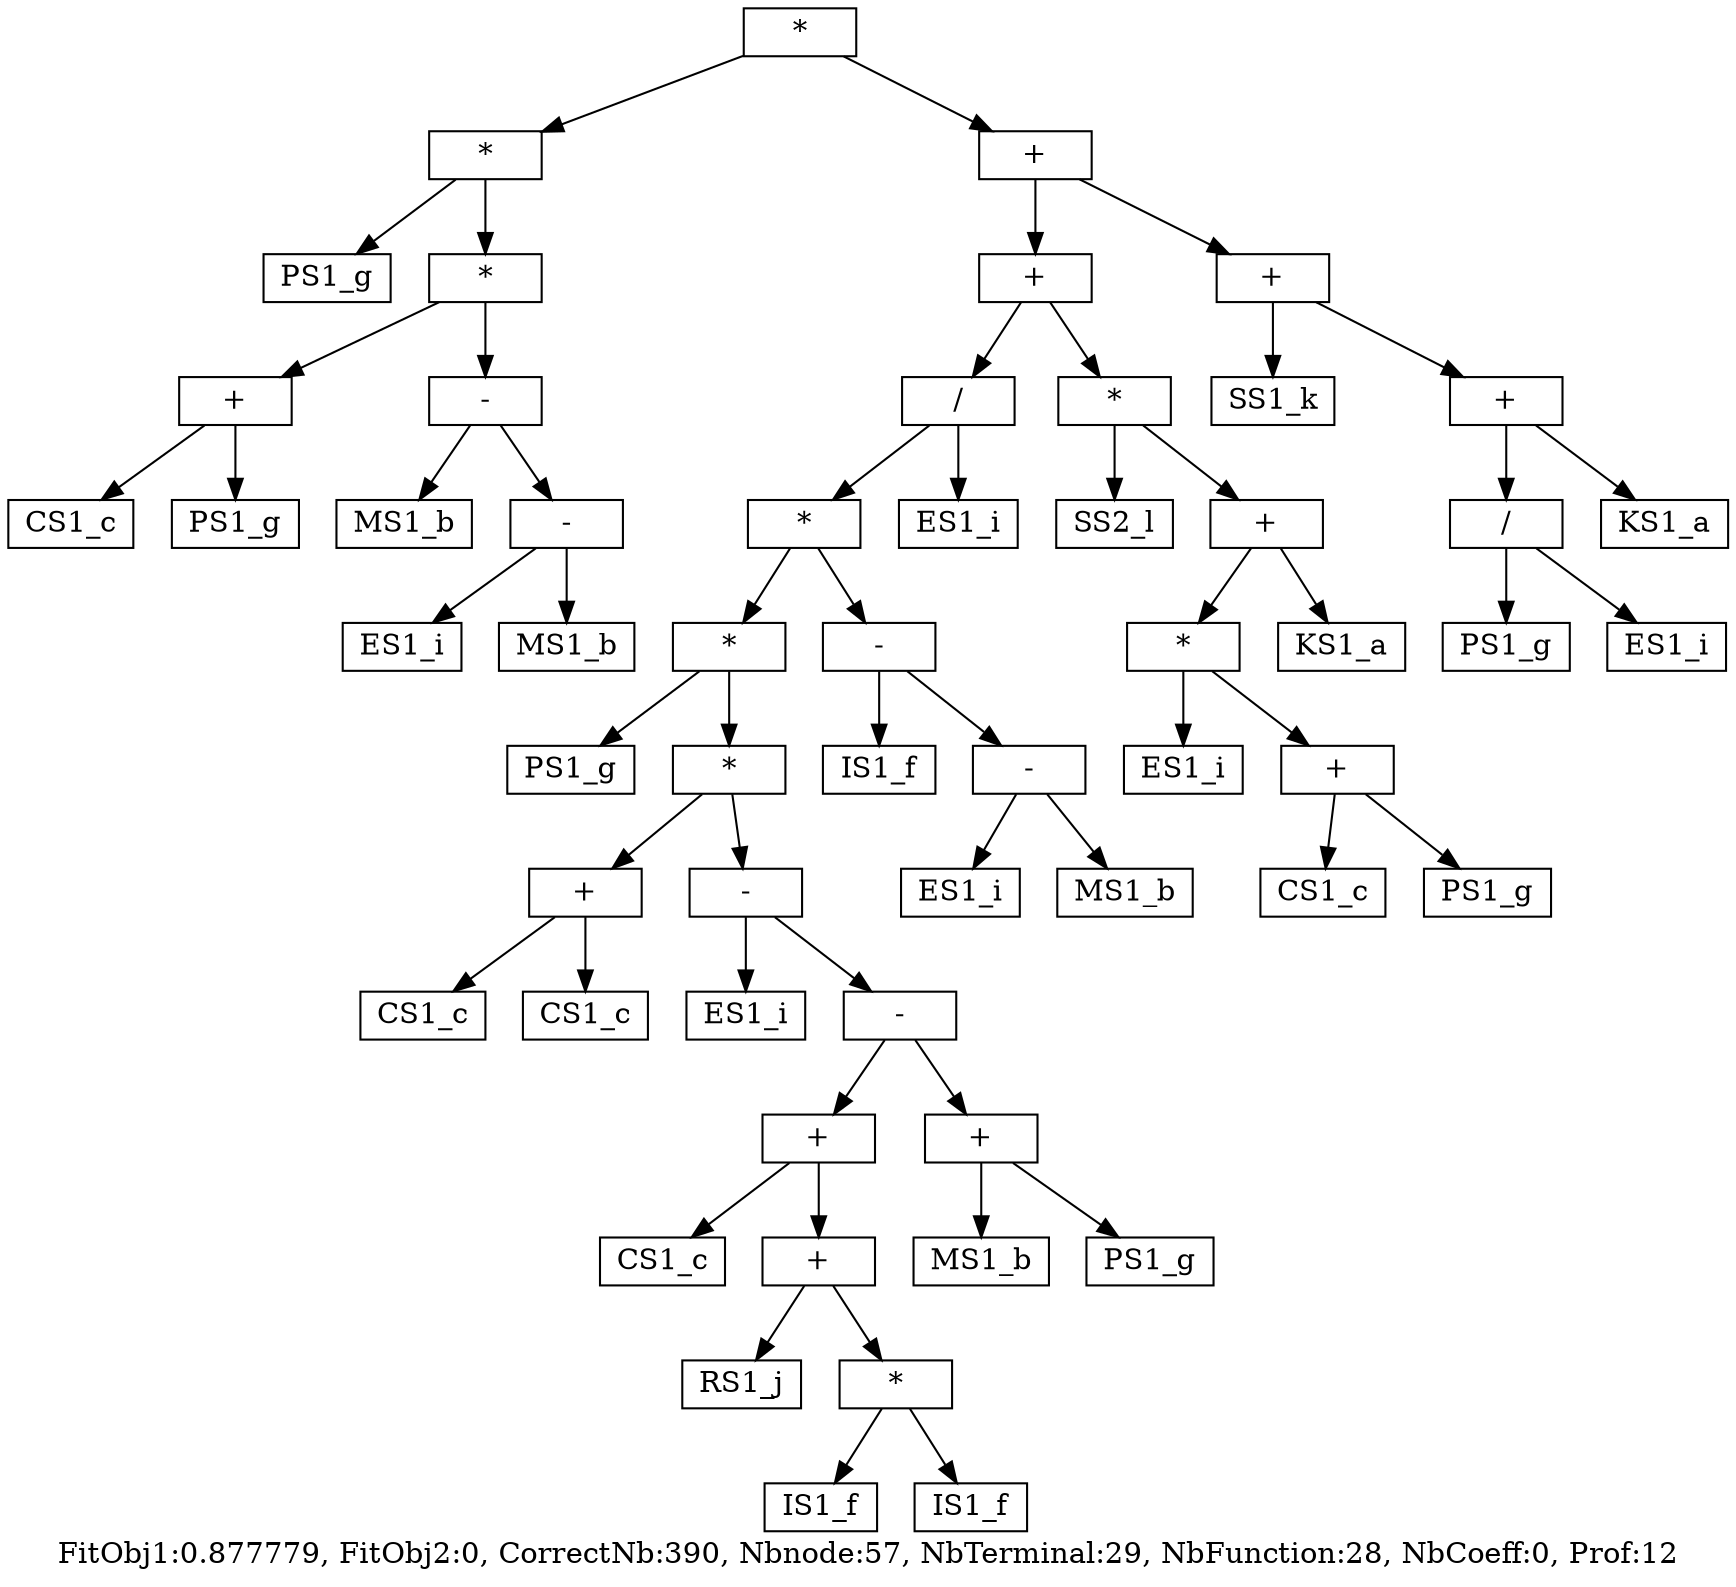 #generation 50
digraph g {
node [shape = box, height=.1]
label = "FitObj1:0.877779, FitObj2:0, CorrectNb:390, Nbnode:57, NbTerminal:29, NbFunction:28, NbCoeff:0, Prof:12";
node0[label = "*"];
"node0"->"node1";
node1[label = "*"];
"node1"->"node2";
node2[label = "PS1_g"];
"node1"->"node3";
node3[label = "*"];
"node3"->"node4";
node4[label = "+"];
"node4"->"node5";
node5[label = "CS1_c"];
"node4"->"node6";
node6[label = "PS1_g"];
"node3"->"node7";
node7[label = "-"];
"node7"->"node8";
node8[label = "MS1_b"];
"node7"->"node9";
node9[label = "-"];
"node9"->"node10";
node10[label = "ES1_i"];
"node9"->"node11";
node11[label = "MS1_b"];
"node0"->"node12";
node12[label = "+"];
"node12"->"node13";
node13[label = "+"];
"node13"->"node14";
node14[label = "/"];
"node14"->"node15";
node15[label = "*"];
"node15"->"node16";
node16[label = "*"];
"node16"->"node17";
node17[label = "PS1_g"];
"node16"->"node18";
node18[label = "*"];
"node18"->"node19";
node19[label = "+"];
"node19"->"node20";
node20[label = "CS1_c"];
"node19"->"node21";
node21[label = "CS1_c"];
"node18"->"node22";
node22[label = "-"];
"node22"->"node23";
node23[label = "ES1_i"];
"node22"->"node24";
node24[label = "-"];
"node24"->"node25";
node25[label = "+"];
"node25"->"node26";
node26[label = "CS1_c"];
"node25"->"node27";
node27[label = "+"];
"node27"->"node28";
node28[label = "RS1_j"];
"node27"->"node29";
node29[label = "*"];
"node29"->"node30";
node30[label = "IS1_f"];
"node29"->"node31";
node31[label = "IS1_f"];
"node24"->"node32";
node32[label = "+"];
"node32"->"node33";
node33[label = "MS1_b"];
"node32"->"node34";
node34[label = "PS1_g"];
"node15"->"node35";
node35[label = "-"];
"node35"->"node36";
node36[label = "IS1_f"];
"node35"->"node37";
node37[label = "-"];
"node37"->"node38";
node38[label = "ES1_i"];
"node37"->"node39";
node39[label = "MS1_b"];
"node14"->"node40";
node40[label = "ES1_i"];
"node13"->"node41";
node41[label = "*"];
"node41"->"node42";
node42[label = "SS2_l"];
"node41"->"node43";
node43[label = "+"];
"node43"->"node44";
node44[label = "*"];
"node44"->"node45";
node45[label = "ES1_i"];
"node44"->"node46";
node46[label = "+"];
"node46"->"node47";
node47[label = "CS1_c"];
"node46"->"node48";
node48[label = "PS1_g"];
"node43"->"node49";
node49[label = "KS1_a"];
"node12"->"node50";
node50[label = "+"];
"node50"->"node51";
node51[label = "SS1_k"];
"node50"->"node52";
node52[label = "+"];
"node52"->"node53";
node53[label = "/"];
"node53"->"node54";
node54[label = "PS1_g"];
"node53"->"node55";
node55[label = "ES1_i"];
"node52"->"node56";
node56[label = "KS1_a"];
}
